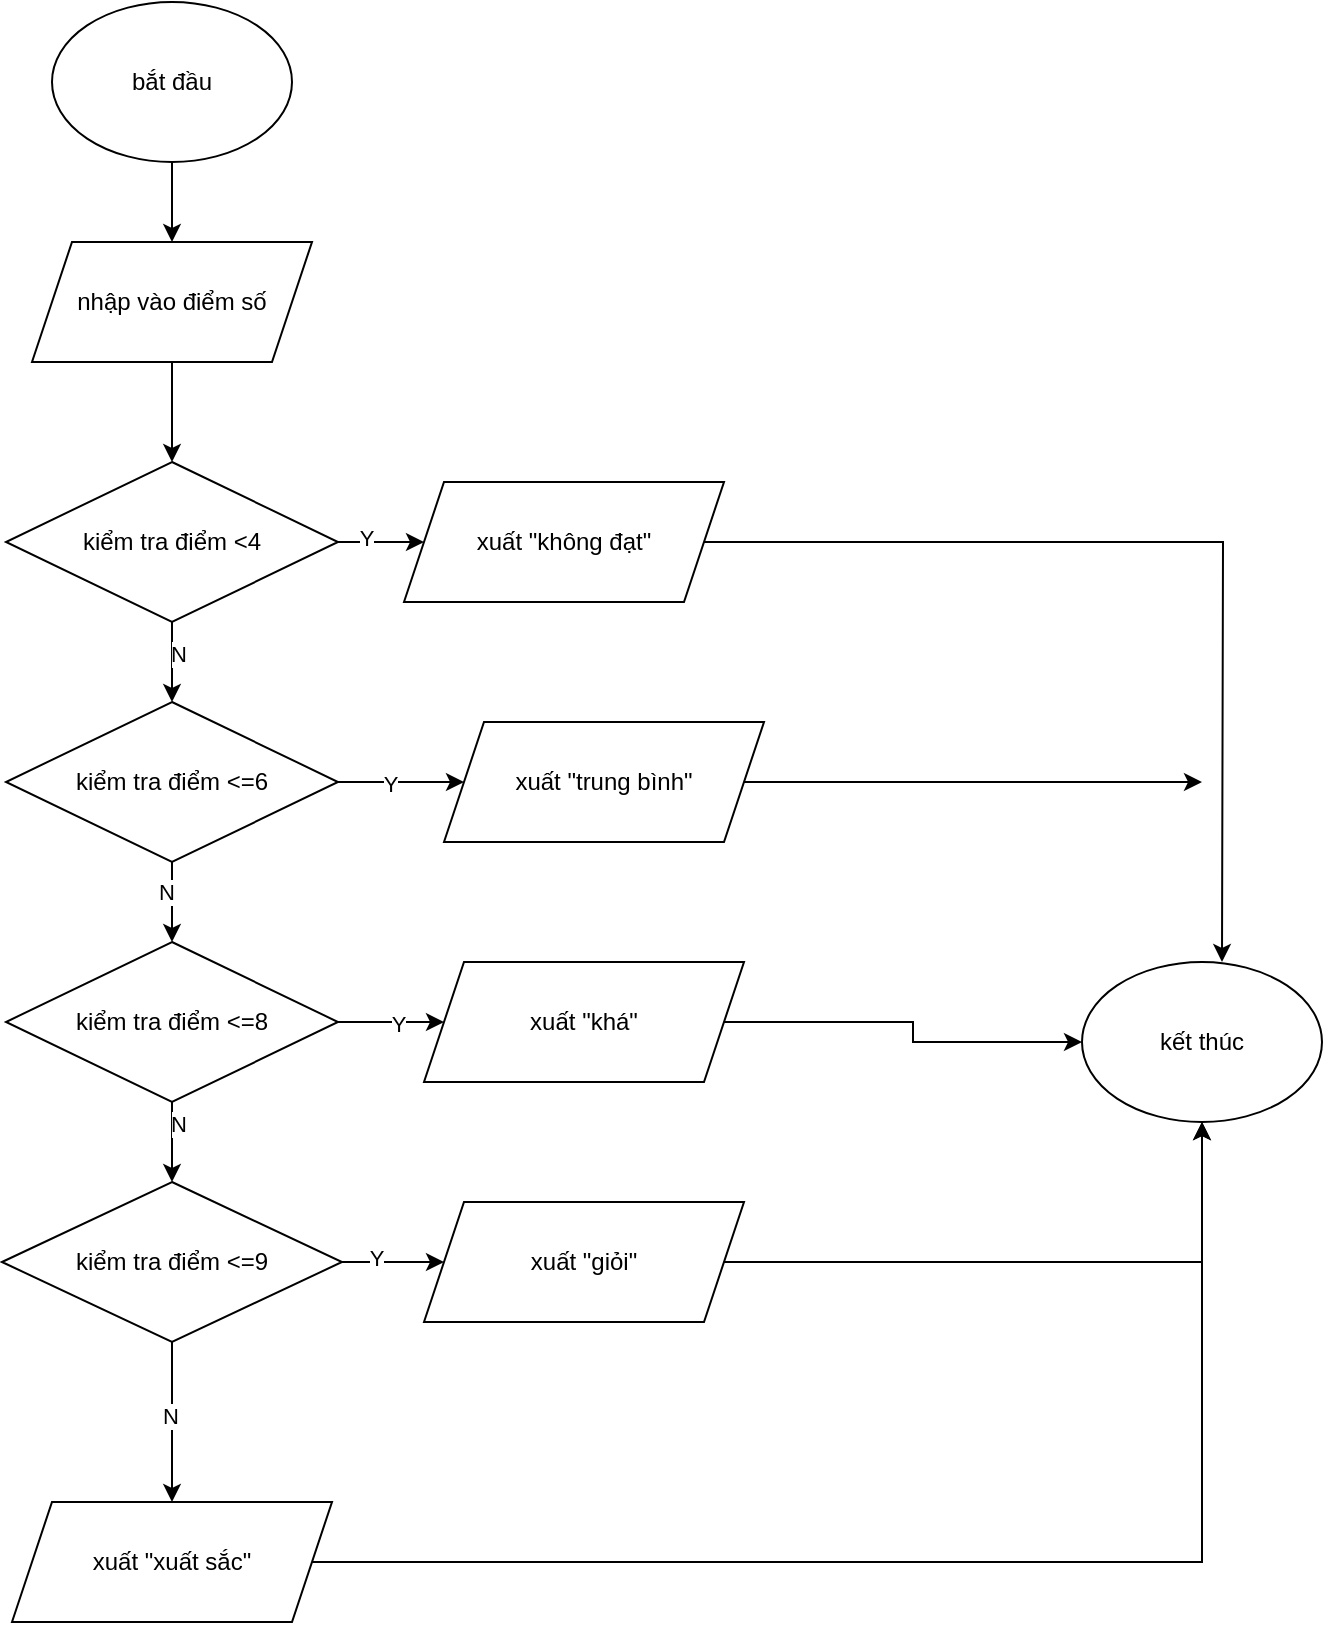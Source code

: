 <mxfile version="28.2.7">
  <diagram name="Trang-1" id="_YiGxjGPB7Kt9-BK3us_">
    <mxGraphModel dx="2084" dy="1054" grid="1" gridSize="10" guides="1" tooltips="1" connect="1" arrows="1" fold="1" page="1" pageScale="1" pageWidth="827" pageHeight="1169" math="0" shadow="0">
      <root>
        <mxCell id="0" />
        <mxCell id="1" parent="0" />
        <mxCell id="FCzu6JwNO32c91h7-IVm-2" style="edgeStyle=orthogonalEdgeStyle;rounded=0;orthogonalLoop=1;jettySize=auto;html=1;" edge="1" parent="1" source="FCzu6JwNO32c91h7-IVm-1">
          <mxGeometry relative="1" as="geometry">
            <mxPoint x="135" y="150" as="targetPoint" />
          </mxGeometry>
        </mxCell>
        <mxCell id="FCzu6JwNO32c91h7-IVm-1" value="bắt đầu" style="ellipse;whiteSpace=wrap;html=1;" vertex="1" parent="1">
          <mxGeometry x="75" y="30" width="120" height="80" as="geometry" />
        </mxCell>
        <mxCell id="FCzu6JwNO32c91h7-IVm-5" style="edgeStyle=orthogonalEdgeStyle;rounded=0;orthogonalLoop=1;jettySize=auto;html=1;" edge="1" parent="1" source="FCzu6JwNO32c91h7-IVm-3" target="FCzu6JwNO32c91h7-IVm-6">
          <mxGeometry relative="1" as="geometry">
            <mxPoint x="135" y="250" as="targetPoint" />
          </mxGeometry>
        </mxCell>
        <mxCell id="FCzu6JwNO32c91h7-IVm-3" value="nhập vào điểm số" style="shape=parallelogram;perimeter=parallelogramPerimeter;whiteSpace=wrap;html=1;fixedSize=1;" vertex="1" parent="1">
          <mxGeometry x="65" y="150" width="140" height="60" as="geometry" />
        </mxCell>
        <mxCell id="FCzu6JwNO32c91h7-IVm-7" style="edgeStyle=orthogonalEdgeStyle;rounded=0;orthogonalLoop=1;jettySize=auto;html=1;" edge="1" parent="1" source="FCzu6JwNO32c91h7-IVm-6">
          <mxGeometry relative="1" as="geometry">
            <mxPoint x="261" y="300" as="targetPoint" />
          </mxGeometry>
        </mxCell>
        <mxCell id="FCzu6JwNO32c91h7-IVm-20" value="Y" style="edgeLabel;html=1;align=center;verticalAlign=middle;resizable=0;points=[];" vertex="1" connectable="0" parent="FCzu6JwNO32c91h7-IVm-7">
          <mxGeometry x="-0.358" y="2" relative="1" as="geometry">
            <mxPoint as="offset" />
          </mxGeometry>
        </mxCell>
        <mxCell id="FCzu6JwNO32c91h7-IVm-8" style="edgeStyle=orthogonalEdgeStyle;rounded=0;orthogonalLoop=1;jettySize=auto;html=1;" edge="1" parent="1" source="FCzu6JwNO32c91h7-IVm-6">
          <mxGeometry relative="1" as="geometry">
            <mxPoint x="135" y="380" as="targetPoint" />
          </mxGeometry>
        </mxCell>
        <mxCell id="FCzu6JwNO32c91h7-IVm-23" value="N" style="edgeLabel;html=1;align=center;verticalAlign=middle;resizable=0;points=[];" vertex="1" connectable="0" parent="FCzu6JwNO32c91h7-IVm-8">
          <mxGeometry x="-0.23" y="3" relative="1" as="geometry">
            <mxPoint as="offset" />
          </mxGeometry>
        </mxCell>
        <mxCell id="FCzu6JwNO32c91h7-IVm-6" value="kiểm tra điểm &amp;lt;4" style="rhombus;whiteSpace=wrap;html=1;" vertex="1" parent="1">
          <mxGeometry x="52" y="260" width="166" height="80" as="geometry" />
        </mxCell>
        <mxCell id="FCzu6JwNO32c91h7-IVm-34" style="edgeStyle=orthogonalEdgeStyle;rounded=0;orthogonalLoop=1;jettySize=auto;html=1;" edge="1" parent="1" source="FCzu6JwNO32c91h7-IVm-9">
          <mxGeometry relative="1" as="geometry">
            <mxPoint x="660" y="510" as="targetPoint" />
          </mxGeometry>
        </mxCell>
        <mxCell id="FCzu6JwNO32c91h7-IVm-9" value="xuất &quot;không đạt&quot;" style="shape=parallelogram;perimeter=parallelogramPerimeter;whiteSpace=wrap;html=1;fixedSize=1;" vertex="1" parent="1">
          <mxGeometry x="251" y="270" width="160" height="60" as="geometry" />
        </mxCell>
        <mxCell id="FCzu6JwNO32c91h7-IVm-11" style="edgeStyle=orthogonalEdgeStyle;rounded=0;orthogonalLoop=1;jettySize=auto;html=1;" edge="1" parent="1" source="FCzu6JwNO32c91h7-IVm-10">
          <mxGeometry relative="1" as="geometry">
            <mxPoint x="281" y="420" as="targetPoint" />
            <Array as="points">
              <mxPoint x="261" y="420" />
            </Array>
          </mxGeometry>
        </mxCell>
        <mxCell id="FCzu6JwNO32c91h7-IVm-21" value="Y" style="edgeLabel;html=1;align=center;verticalAlign=middle;resizable=0;points=[];" vertex="1" connectable="0" parent="FCzu6JwNO32c91h7-IVm-11">
          <mxGeometry x="-0.181" y="-1" relative="1" as="geometry">
            <mxPoint as="offset" />
          </mxGeometry>
        </mxCell>
        <mxCell id="FCzu6JwNO32c91h7-IVm-14" style="edgeStyle=orthogonalEdgeStyle;rounded=0;orthogonalLoop=1;jettySize=auto;html=1;" edge="1" parent="1" source="FCzu6JwNO32c91h7-IVm-10">
          <mxGeometry relative="1" as="geometry">
            <mxPoint x="135" y="500" as="targetPoint" />
          </mxGeometry>
        </mxCell>
        <mxCell id="FCzu6JwNO32c91h7-IVm-25" value="N" style="edgeLabel;html=1;align=center;verticalAlign=middle;resizable=0;points=[];" vertex="1" connectable="0" parent="FCzu6JwNO32c91h7-IVm-14">
          <mxGeometry x="-0.28" y="-3" relative="1" as="geometry">
            <mxPoint as="offset" />
          </mxGeometry>
        </mxCell>
        <mxCell id="FCzu6JwNO32c91h7-IVm-10" value="kiểm tra điểm &amp;lt;=6" style="rhombus;whiteSpace=wrap;html=1;" vertex="1" parent="1">
          <mxGeometry x="52" y="380" width="166" height="80" as="geometry" />
        </mxCell>
        <mxCell id="FCzu6JwNO32c91h7-IVm-35" style="edgeStyle=orthogonalEdgeStyle;rounded=0;orthogonalLoop=1;jettySize=auto;html=1;" edge="1" parent="1" source="FCzu6JwNO32c91h7-IVm-13">
          <mxGeometry relative="1" as="geometry">
            <mxPoint x="650" y="420" as="targetPoint" />
          </mxGeometry>
        </mxCell>
        <mxCell id="FCzu6JwNO32c91h7-IVm-13" value="xuất &quot;trung bình&quot;" style="shape=parallelogram;perimeter=parallelogramPerimeter;whiteSpace=wrap;html=1;fixedSize=1;" vertex="1" parent="1">
          <mxGeometry x="271" y="390" width="160" height="60" as="geometry" />
        </mxCell>
        <mxCell id="FCzu6JwNO32c91h7-IVm-16" style="edgeStyle=orthogonalEdgeStyle;rounded=0;orthogonalLoop=1;jettySize=auto;html=1;" edge="1" parent="1" source="FCzu6JwNO32c91h7-IVm-15">
          <mxGeometry relative="1" as="geometry">
            <mxPoint x="271" y="540" as="targetPoint" />
          </mxGeometry>
        </mxCell>
        <mxCell id="FCzu6JwNO32c91h7-IVm-22" value="Y" style="edgeLabel;html=1;align=center;verticalAlign=middle;resizable=0;points=[];" vertex="1" connectable="0" parent="FCzu6JwNO32c91h7-IVm-16">
          <mxGeometry x="0.124" relative="1" as="geometry">
            <mxPoint as="offset" />
          </mxGeometry>
        </mxCell>
        <mxCell id="FCzu6JwNO32c91h7-IVm-18" style="edgeStyle=orthogonalEdgeStyle;rounded=0;orthogonalLoop=1;jettySize=auto;html=1;" edge="1" parent="1" source="FCzu6JwNO32c91h7-IVm-15">
          <mxGeometry relative="1" as="geometry">
            <mxPoint x="135" y="620" as="targetPoint" />
          </mxGeometry>
        </mxCell>
        <mxCell id="FCzu6JwNO32c91h7-IVm-26" value="N" style="edgeLabel;html=1;align=center;verticalAlign=middle;resizable=0;points=[];" vertex="1" connectable="0" parent="FCzu6JwNO32c91h7-IVm-18">
          <mxGeometry x="-0.48" y="3" relative="1" as="geometry">
            <mxPoint as="offset" />
          </mxGeometry>
        </mxCell>
        <mxCell id="FCzu6JwNO32c91h7-IVm-15" value="kiểm tra điểm &amp;lt;=8" style="rhombus;whiteSpace=wrap;html=1;" vertex="1" parent="1">
          <mxGeometry x="52" y="500" width="166" height="80" as="geometry" />
        </mxCell>
        <mxCell id="FCzu6JwNO32c91h7-IVm-38" style="edgeStyle=orthogonalEdgeStyle;rounded=0;orthogonalLoop=1;jettySize=auto;html=1;entryX=0;entryY=0.5;entryDx=0;entryDy=0;" edge="1" parent="1" source="FCzu6JwNO32c91h7-IVm-17" target="FCzu6JwNO32c91h7-IVm-36">
          <mxGeometry relative="1" as="geometry" />
        </mxCell>
        <mxCell id="FCzu6JwNO32c91h7-IVm-17" value="xuất &quot;khá&quot;" style="shape=parallelogram;perimeter=parallelogramPerimeter;whiteSpace=wrap;html=1;fixedSize=1;" vertex="1" parent="1">
          <mxGeometry x="261" y="510" width="160" height="60" as="geometry" />
        </mxCell>
        <mxCell id="FCzu6JwNO32c91h7-IVm-27" style="edgeStyle=orthogonalEdgeStyle;rounded=0;orthogonalLoop=1;jettySize=auto;html=1;" edge="1" parent="1" source="FCzu6JwNO32c91h7-IVm-19">
          <mxGeometry relative="1" as="geometry">
            <mxPoint x="271" y="660" as="targetPoint" />
          </mxGeometry>
        </mxCell>
        <mxCell id="FCzu6JwNO32c91h7-IVm-29" value="Y" style="edgeLabel;html=1;align=center;verticalAlign=middle;resizable=0;points=[];" vertex="1" connectable="0" parent="FCzu6JwNO32c91h7-IVm-27">
          <mxGeometry x="-0.341" y="2" relative="1" as="geometry">
            <mxPoint as="offset" />
          </mxGeometry>
        </mxCell>
        <mxCell id="FCzu6JwNO32c91h7-IVm-31" style="edgeStyle=orthogonalEdgeStyle;rounded=0;orthogonalLoop=1;jettySize=auto;html=1;" edge="1" parent="1" source="FCzu6JwNO32c91h7-IVm-19">
          <mxGeometry relative="1" as="geometry">
            <mxPoint x="135" y="780" as="targetPoint" />
          </mxGeometry>
        </mxCell>
        <mxCell id="FCzu6JwNO32c91h7-IVm-32" value="N" style="edgeLabel;html=1;align=center;verticalAlign=middle;resizable=0;points=[];" vertex="1" connectable="0" parent="FCzu6JwNO32c91h7-IVm-31">
          <mxGeometry x="-0.09" y="-1" relative="1" as="geometry">
            <mxPoint as="offset" />
          </mxGeometry>
        </mxCell>
        <mxCell id="FCzu6JwNO32c91h7-IVm-19" value="kiểm tra điểm &amp;lt;=9" style="rhombus;whiteSpace=wrap;html=1;" vertex="1" parent="1">
          <mxGeometry x="50" y="620" width="170" height="80" as="geometry" />
        </mxCell>
        <mxCell id="FCzu6JwNO32c91h7-IVm-39" style="edgeStyle=orthogonalEdgeStyle;rounded=0;orthogonalLoop=1;jettySize=auto;html=1;entryX=0.5;entryY=1;entryDx=0;entryDy=0;" edge="1" parent="1" source="FCzu6JwNO32c91h7-IVm-28" target="FCzu6JwNO32c91h7-IVm-36">
          <mxGeometry relative="1" as="geometry" />
        </mxCell>
        <mxCell id="FCzu6JwNO32c91h7-IVm-28" value="xuất &quot;giỏi&quot;" style="shape=parallelogram;perimeter=parallelogramPerimeter;whiteSpace=wrap;html=1;fixedSize=1;" vertex="1" parent="1">
          <mxGeometry x="261" y="630" width="160" height="60" as="geometry" />
        </mxCell>
        <mxCell id="FCzu6JwNO32c91h7-IVm-40" style="edgeStyle=orthogonalEdgeStyle;rounded=0;orthogonalLoop=1;jettySize=auto;html=1;entryX=0.5;entryY=1;entryDx=0;entryDy=0;" edge="1" parent="1" source="FCzu6JwNO32c91h7-IVm-33" target="FCzu6JwNO32c91h7-IVm-36">
          <mxGeometry relative="1" as="geometry" />
        </mxCell>
        <mxCell id="FCzu6JwNO32c91h7-IVm-33" value="xuất &quot;xuất sắc&quot;" style="shape=parallelogram;perimeter=parallelogramPerimeter;whiteSpace=wrap;html=1;fixedSize=1;" vertex="1" parent="1">
          <mxGeometry x="55" y="780" width="160" height="60" as="geometry" />
        </mxCell>
        <mxCell id="FCzu6JwNO32c91h7-IVm-36" value="kết thúc" style="ellipse;whiteSpace=wrap;html=1;" vertex="1" parent="1">
          <mxGeometry x="590" y="510" width="120" height="80" as="geometry" />
        </mxCell>
      </root>
    </mxGraphModel>
  </diagram>
</mxfile>
